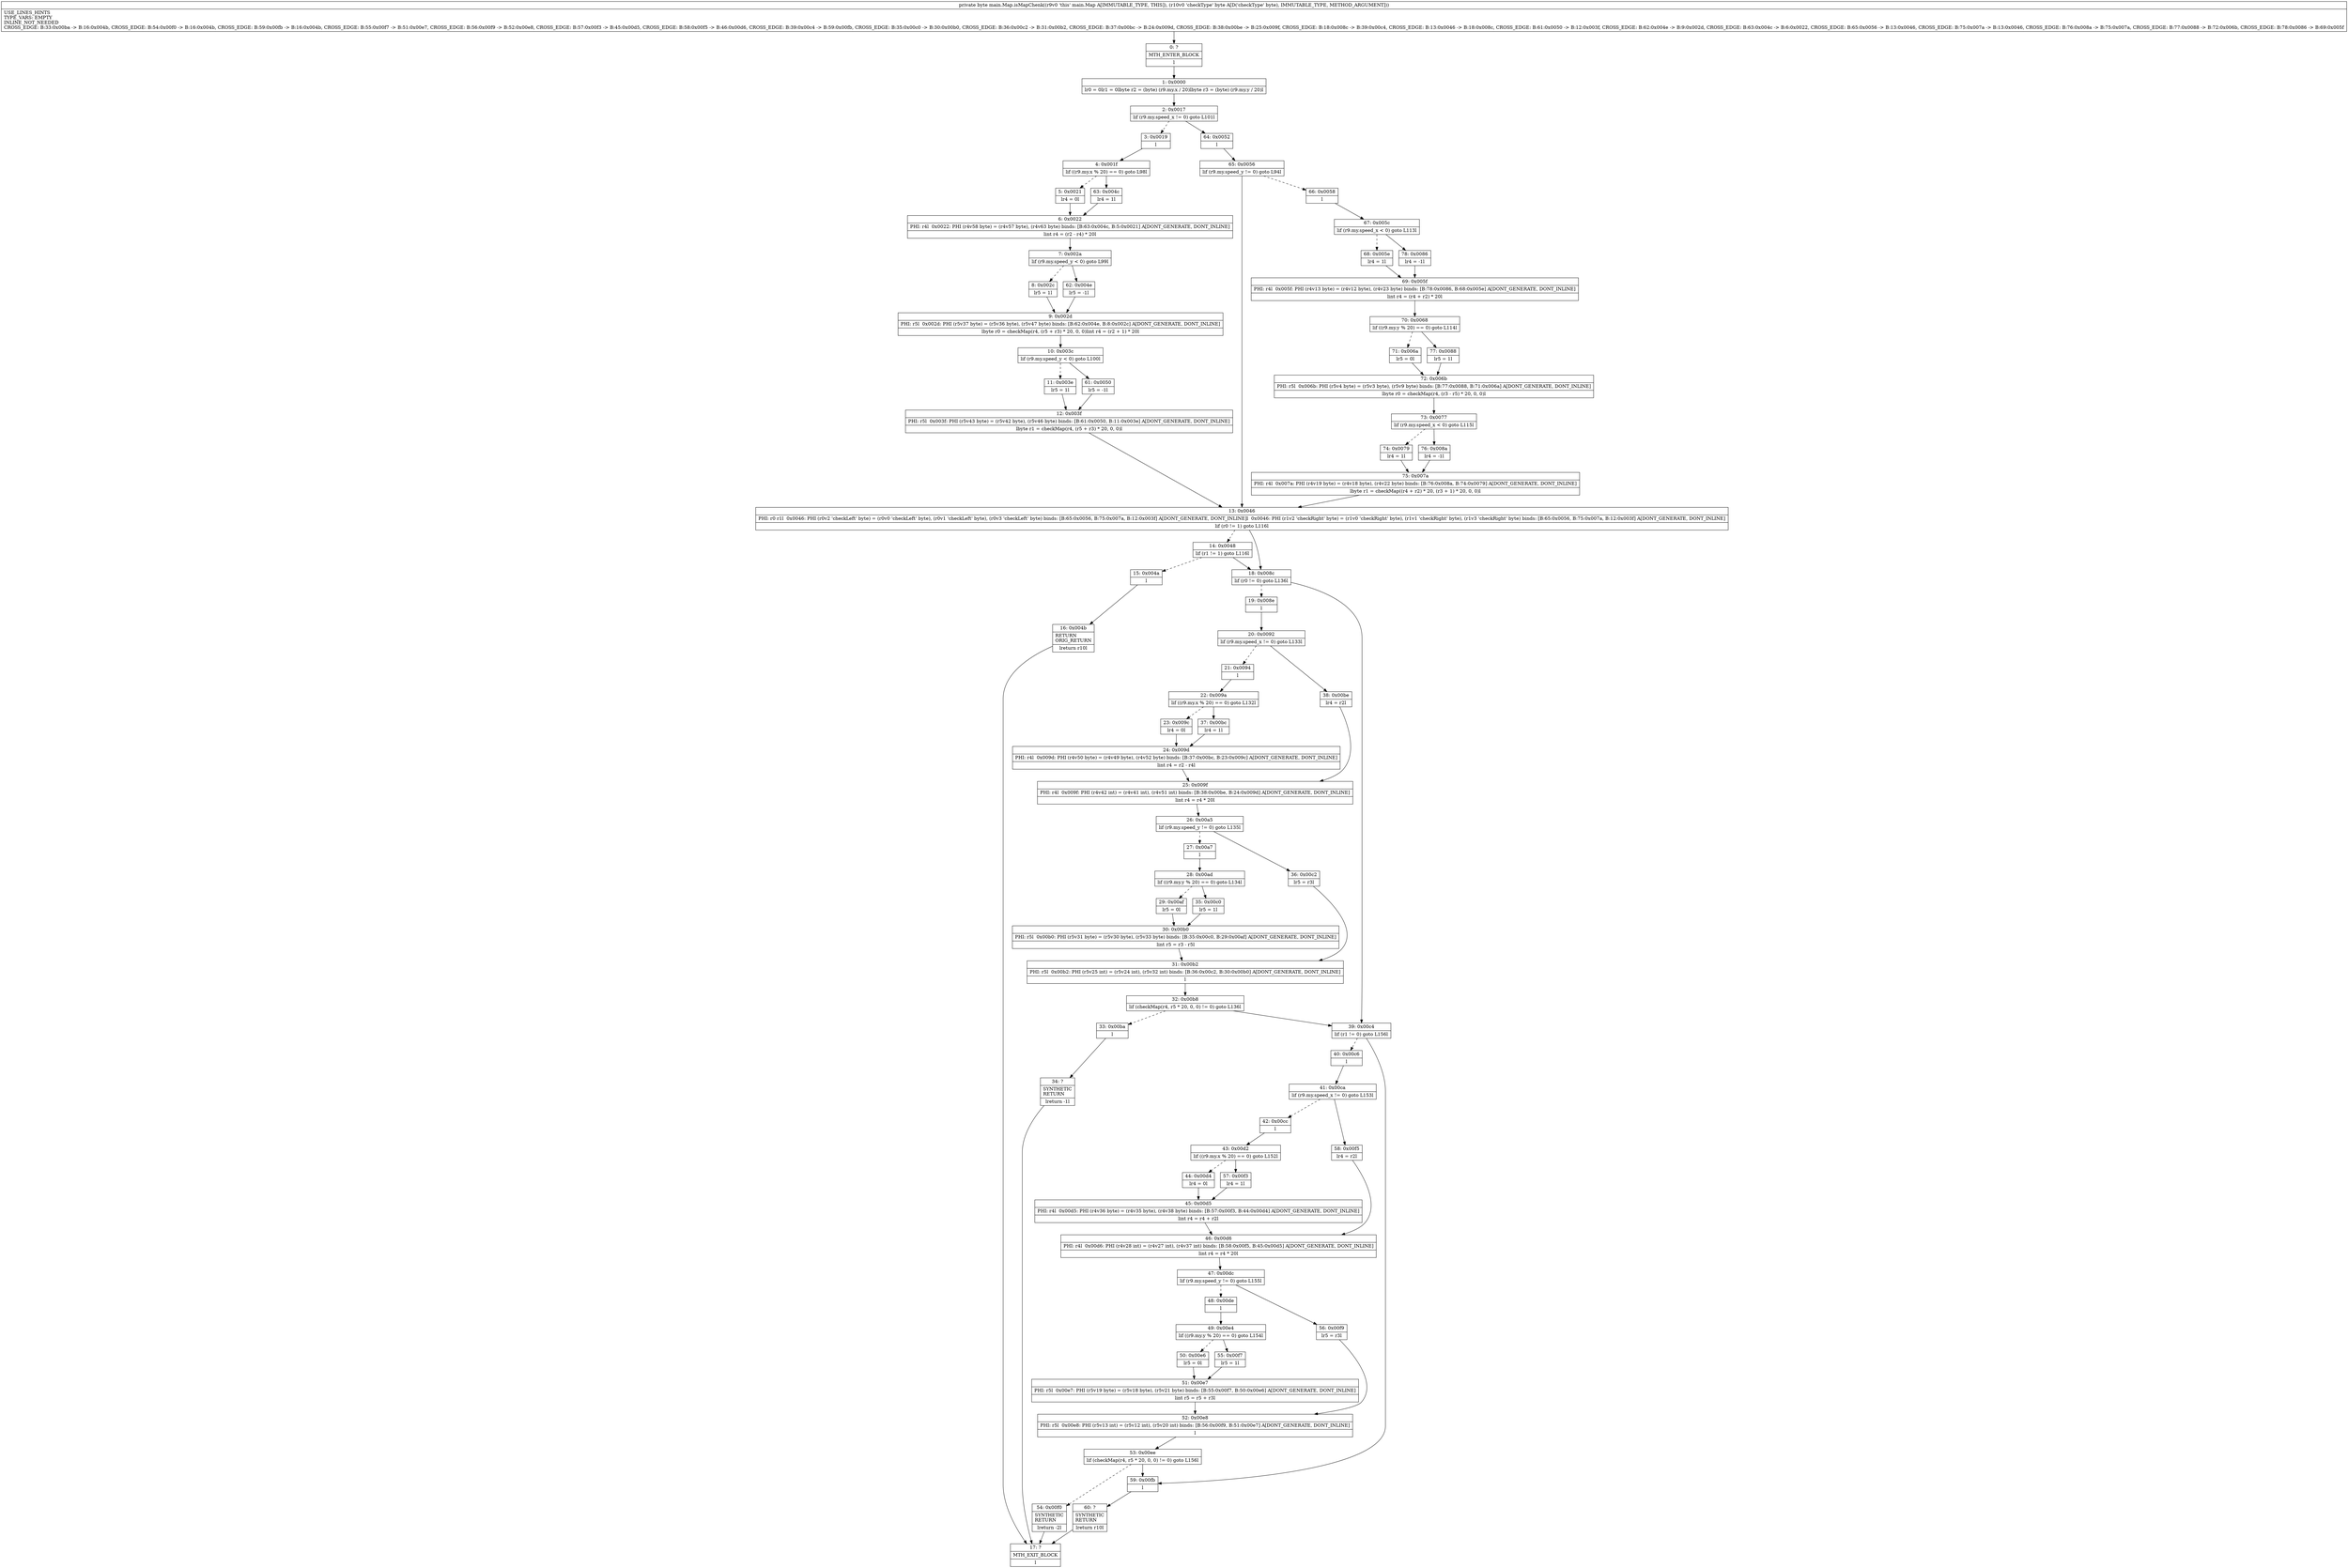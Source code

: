 digraph "CFG formain.Map.isMapChenk(B)B" {
Node_0 [shape=record,label="{0\:\ ?|MTH_ENTER_BLOCK\l|l}"];
Node_1 [shape=record,label="{1\:\ 0x0000|lr0 = 0lr1 = 0lbyte r2 = (byte) (r9.my.x \/ 20)lbyte r3 = (byte) (r9.my.y \/ 20)l}"];
Node_2 [shape=record,label="{2\:\ 0x0017|lif (r9.my.speed_x != 0) goto L101l}"];
Node_3 [shape=record,label="{3\:\ 0x0019|l}"];
Node_4 [shape=record,label="{4\:\ 0x001f|lif ((r9.my.x % 20) == 0) goto L98l}"];
Node_5 [shape=record,label="{5\:\ 0x0021|lr4 = 0l}"];
Node_6 [shape=record,label="{6\:\ 0x0022|PHI: r4l  0x0022: PHI (r4v58 byte) = (r4v57 byte), (r4v63 byte) binds: [B:63:0x004c, B:5:0x0021] A[DONT_GENERATE, DONT_INLINE]\l|lint r4 = (r2 \- r4) * 20l}"];
Node_7 [shape=record,label="{7\:\ 0x002a|lif (r9.my.speed_y \< 0) goto L99l}"];
Node_8 [shape=record,label="{8\:\ 0x002c|lr5 = 1l}"];
Node_9 [shape=record,label="{9\:\ 0x002d|PHI: r5l  0x002d: PHI (r5v37 byte) = (r5v36 byte), (r5v47 byte) binds: [B:62:0x004e, B:8:0x002c] A[DONT_GENERATE, DONT_INLINE]\l|lbyte r0 = checkMap(r4, (r5 + r3) * 20, 0, 0)lint r4 = (r2 + 1) * 20l}"];
Node_10 [shape=record,label="{10\:\ 0x003c|lif (r9.my.speed_y \< 0) goto L100l}"];
Node_11 [shape=record,label="{11\:\ 0x003e|lr5 = 1l}"];
Node_12 [shape=record,label="{12\:\ 0x003f|PHI: r5l  0x003f: PHI (r5v43 byte) = (r5v42 byte), (r5v46 byte) binds: [B:61:0x0050, B:11:0x003e] A[DONT_GENERATE, DONT_INLINE]\l|lbyte r1 = checkMap(r4, (r5 + r3) * 20, 0, 0)l}"];
Node_13 [shape=record,label="{13\:\ 0x0046|PHI: r0 r1l  0x0046: PHI (r0v2 'checkLeft' byte) = (r0v0 'checkLeft' byte), (r0v1 'checkLeft' byte), (r0v3 'checkLeft' byte) binds: [B:65:0x0056, B:75:0x007a, B:12:0x003f] A[DONT_GENERATE, DONT_INLINE]l  0x0046: PHI (r1v2 'checkRight' byte) = (r1v0 'checkRight' byte), (r1v1 'checkRight' byte), (r1v3 'checkRight' byte) binds: [B:65:0x0056, B:75:0x007a, B:12:0x003f] A[DONT_GENERATE, DONT_INLINE]\l|lif (r0 != 1) goto L116l}"];
Node_14 [shape=record,label="{14\:\ 0x0048|lif (r1 != 1) goto L116l}"];
Node_15 [shape=record,label="{15\:\ 0x004a|l}"];
Node_16 [shape=record,label="{16\:\ 0x004b|RETURN\lORIG_RETURN\l|lreturn r10l}"];
Node_17 [shape=record,label="{17\:\ ?|MTH_EXIT_BLOCK\l|l}"];
Node_18 [shape=record,label="{18\:\ 0x008c|lif (r0 != 0) goto L136l}"];
Node_19 [shape=record,label="{19\:\ 0x008e|l}"];
Node_20 [shape=record,label="{20\:\ 0x0092|lif (r9.my.speed_x != 0) goto L133l}"];
Node_21 [shape=record,label="{21\:\ 0x0094|l}"];
Node_22 [shape=record,label="{22\:\ 0x009a|lif ((r9.my.x % 20) == 0) goto L132l}"];
Node_23 [shape=record,label="{23\:\ 0x009c|lr4 = 0l}"];
Node_24 [shape=record,label="{24\:\ 0x009d|PHI: r4l  0x009d: PHI (r4v50 byte) = (r4v49 byte), (r4v52 byte) binds: [B:37:0x00bc, B:23:0x009c] A[DONT_GENERATE, DONT_INLINE]\l|lint r4 = r2 \- r4l}"];
Node_25 [shape=record,label="{25\:\ 0x009f|PHI: r4l  0x009f: PHI (r4v42 int) = (r4v41 int), (r4v51 int) binds: [B:38:0x00be, B:24:0x009d] A[DONT_GENERATE, DONT_INLINE]\l|lint r4 = r4 * 20l}"];
Node_26 [shape=record,label="{26\:\ 0x00a5|lif (r9.my.speed_y != 0) goto L135l}"];
Node_27 [shape=record,label="{27\:\ 0x00a7|l}"];
Node_28 [shape=record,label="{28\:\ 0x00ad|lif ((r9.my.y % 20) == 0) goto L134l}"];
Node_29 [shape=record,label="{29\:\ 0x00af|lr5 = 0l}"];
Node_30 [shape=record,label="{30\:\ 0x00b0|PHI: r5l  0x00b0: PHI (r5v31 byte) = (r5v30 byte), (r5v33 byte) binds: [B:35:0x00c0, B:29:0x00af] A[DONT_GENERATE, DONT_INLINE]\l|lint r5 = r3 \- r5l}"];
Node_31 [shape=record,label="{31\:\ 0x00b2|PHI: r5l  0x00b2: PHI (r5v25 int) = (r5v24 int), (r5v32 int) binds: [B:36:0x00c2, B:30:0x00b0] A[DONT_GENERATE, DONT_INLINE]\l|l}"];
Node_32 [shape=record,label="{32\:\ 0x00b8|lif (checkMap(r4, r5 * 20, 0, 0) != 0) goto L136l}"];
Node_33 [shape=record,label="{33\:\ 0x00ba|l}"];
Node_34 [shape=record,label="{34\:\ ?|SYNTHETIC\lRETURN\l|lreturn \-1l}"];
Node_35 [shape=record,label="{35\:\ 0x00c0|lr5 = 1l}"];
Node_36 [shape=record,label="{36\:\ 0x00c2|lr5 = r3l}"];
Node_37 [shape=record,label="{37\:\ 0x00bc|lr4 = 1l}"];
Node_38 [shape=record,label="{38\:\ 0x00be|lr4 = r2l}"];
Node_39 [shape=record,label="{39\:\ 0x00c4|lif (r1 != 0) goto L156l}"];
Node_40 [shape=record,label="{40\:\ 0x00c6|l}"];
Node_41 [shape=record,label="{41\:\ 0x00ca|lif (r9.my.speed_x != 0) goto L153l}"];
Node_42 [shape=record,label="{42\:\ 0x00cc|l}"];
Node_43 [shape=record,label="{43\:\ 0x00d2|lif ((r9.my.x % 20) == 0) goto L152l}"];
Node_44 [shape=record,label="{44\:\ 0x00d4|lr4 = 0l}"];
Node_45 [shape=record,label="{45\:\ 0x00d5|PHI: r4l  0x00d5: PHI (r4v36 byte) = (r4v35 byte), (r4v38 byte) binds: [B:57:0x00f3, B:44:0x00d4] A[DONT_GENERATE, DONT_INLINE]\l|lint r4 = r4 + r2l}"];
Node_46 [shape=record,label="{46\:\ 0x00d6|PHI: r4l  0x00d6: PHI (r4v28 int) = (r4v27 int), (r4v37 int) binds: [B:58:0x00f5, B:45:0x00d5] A[DONT_GENERATE, DONT_INLINE]\l|lint r4 = r4 * 20l}"];
Node_47 [shape=record,label="{47\:\ 0x00dc|lif (r9.my.speed_y != 0) goto L155l}"];
Node_48 [shape=record,label="{48\:\ 0x00de|l}"];
Node_49 [shape=record,label="{49\:\ 0x00e4|lif ((r9.my.y % 20) == 0) goto L154l}"];
Node_50 [shape=record,label="{50\:\ 0x00e6|lr5 = 0l}"];
Node_51 [shape=record,label="{51\:\ 0x00e7|PHI: r5l  0x00e7: PHI (r5v19 byte) = (r5v18 byte), (r5v21 byte) binds: [B:55:0x00f7, B:50:0x00e6] A[DONT_GENERATE, DONT_INLINE]\l|lint r5 = r5 + r3l}"];
Node_52 [shape=record,label="{52\:\ 0x00e8|PHI: r5l  0x00e8: PHI (r5v13 int) = (r5v12 int), (r5v20 int) binds: [B:56:0x00f9, B:51:0x00e7] A[DONT_GENERATE, DONT_INLINE]\l|l}"];
Node_53 [shape=record,label="{53\:\ 0x00ee|lif (checkMap(r4, r5 * 20, 0, 0) != 0) goto L156l}"];
Node_54 [shape=record,label="{54\:\ 0x00f0|SYNTHETIC\lRETURN\l|lreturn \-2l}"];
Node_55 [shape=record,label="{55\:\ 0x00f7|lr5 = 1l}"];
Node_56 [shape=record,label="{56\:\ 0x00f9|lr5 = r3l}"];
Node_57 [shape=record,label="{57\:\ 0x00f3|lr4 = 1l}"];
Node_58 [shape=record,label="{58\:\ 0x00f5|lr4 = r2l}"];
Node_59 [shape=record,label="{59\:\ 0x00fb|l}"];
Node_60 [shape=record,label="{60\:\ ?|SYNTHETIC\lRETURN\l|lreturn r10l}"];
Node_61 [shape=record,label="{61\:\ 0x0050|lr5 = \-1l}"];
Node_62 [shape=record,label="{62\:\ 0x004e|lr5 = \-1l}"];
Node_63 [shape=record,label="{63\:\ 0x004c|lr4 = 1l}"];
Node_64 [shape=record,label="{64\:\ 0x0052|l}"];
Node_65 [shape=record,label="{65\:\ 0x0056|lif (r9.my.speed_y != 0) goto L94l}"];
Node_66 [shape=record,label="{66\:\ 0x0058|l}"];
Node_67 [shape=record,label="{67\:\ 0x005c|lif (r9.my.speed_x \< 0) goto L113l}"];
Node_68 [shape=record,label="{68\:\ 0x005e|lr4 = 1l}"];
Node_69 [shape=record,label="{69\:\ 0x005f|PHI: r4l  0x005f: PHI (r4v13 byte) = (r4v12 byte), (r4v23 byte) binds: [B:78:0x0086, B:68:0x005e] A[DONT_GENERATE, DONT_INLINE]\l|lint r4 = (r4 + r2) * 20l}"];
Node_70 [shape=record,label="{70\:\ 0x0068|lif ((r9.my.y % 20) == 0) goto L114l}"];
Node_71 [shape=record,label="{71\:\ 0x006a|lr5 = 0l}"];
Node_72 [shape=record,label="{72\:\ 0x006b|PHI: r5l  0x006b: PHI (r5v4 byte) = (r5v3 byte), (r5v9 byte) binds: [B:77:0x0088, B:71:0x006a] A[DONT_GENERATE, DONT_INLINE]\l|lbyte r0 = checkMap(r4, (r3 \- r5) * 20, 0, 0)l}"];
Node_73 [shape=record,label="{73\:\ 0x0077|lif (r9.my.speed_x \< 0) goto L115l}"];
Node_74 [shape=record,label="{74\:\ 0x0079|lr4 = 1l}"];
Node_75 [shape=record,label="{75\:\ 0x007a|PHI: r4l  0x007a: PHI (r4v19 byte) = (r4v18 byte), (r4v22 byte) binds: [B:76:0x008a, B:74:0x0079] A[DONT_GENERATE, DONT_INLINE]\l|lbyte r1 = checkMap((r4 + r2) * 20, (r3 + 1) * 20, 0, 0)l}"];
Node_76 [shape=record,label="{76\:\ 0x008a|lr4 = \-1l}"];
Node_77 [shape=record,label="{77\:\ 0x0088|lr5 = 1l}"];
Node_78 [shape=record,label="{78\:\ 0x0086|lr4 = \-1l}"];
MethodNode[shape=record,label="{private byte main.Map.isMapChenk((r9v0 'this' main.Map A[IMMUTABLE_TYPE, THIS]), (r10v0 'checkType' byte A[D('checkType' byte), IMMUTABLE_TYPE, METHOD_ARGUMENT]))  | USE_LINES_HINTS\lTYPE_VARS: EMPTY\lINLINE_NOT_NEEDED\lCROSS_EDGE: B:33:0x00ba \-\> B:16:0x004b, CROSS_EDGE: B:54:0x00f0 \-\> B:16:0x004b, CROSS_EDGE: B:59:0x00fb \-\> B:16:0x004b, CROSS_EDGE: B:55:0x00f7 \-\> B:51:0x00e7, CROSS_EDGE: B:56:0x00f9 \-\> B:52:0x00e8, CROSS_EDGE: B:57:0x00f3 \-\> B:45:0x00d5, CROSS_EDGE: B:58:0x00f5 \-\> B:46:0x00d6, CROSS_EDGE: B:39:0x00c4 \-\> B:59:0x00fb, CROSS_EDGE: B:35:0x00c0 \-\> B:30:0x00b0, CROSS_EDGE: B:36:0x00c2 \-\> B:31:0x00b2, CROSS_EDGE: B:37:0x00bc \-\> B:24:0x009d, CROSS_EDGE: B:38:0x00be \-\> B:25:0x009f, CROSS_EDGE: B:18:0x008c \-\> B:39:0x00c4, CROSS_EDGE: B:13:0x0046 \-\> B:18:0x008c, CROSS_EDGE: B:61:0x0050 \-\> B:12:0x003f, CROSS_EDGE: B:62:0x004e \-\> B:9:0x002d, CROSS_EDGE: B:63:0x004c \-\> B:6:0x0022, CROSS_EDGE: B:65:0x0056 \-\> B:13:0x0046, CROSS_EDGE: B:75:0x007a \-\> B:13:0x0046, CROSS_EDGE: B:76:0x008a \-\> B:75:0x007a, CROSS_EDGE: B:77:0x0088 \-\> B:72:0x006b, CROSS_EDGE: B:78:0x0086 \-\> B:69:0x005f\l}"];
MethodNode -> Node_0;
Node_0 -> Node_1;
Node_1 -> Node_2;
Node_2 -> Node_3[style=dashed];
Node_2 -> Node_64;
Node_3 -> Node_4;
Node_4 -> Node_5[style=dashed];
Node_4 -> Node_63;
Node_5 -> Node_6;
Node_6 -> Node_7;
Node_7 -> Node_8[style=dashed];
Node_7 -> Node_62;
Node_8 -> Node_9;
Node_9 -> Node_10;
Node_10 -> Node_11[style=dashed];
Node_10 -> Node_61;
Node_11 -> Node_12;
Node_12 -> Node_13;
Node_13 -> Node_14[style=dashed];
Node_13 -> Node_18;
Node_14 -> Node_15[style=dashed];
Node_14 -> Node_18;
Node_15 -> Node_16;
Node_16 -> Node_17;
Node_18 -> Node_19[style=dashed];
Node_18 -> Node_39;
Node_19 -> Node_20;
Node_20 -> Node_21[style=dashed];
Node_20 -> Node_38;
Node_21 -> Node_22;
Node_22 -> Node_23[style=dashed];
Node_22 -> Node_37;
Node_23 -> Node_24;
Node_24 -> Node_25;
Node_25 -> Node_26;
Node_26 -> Node_27[style=dashed];
Node_26 -> Node_36;
Node_27 -> Node_28;
Node_28 -> Node_29[style=dashed];
Node_28 -> Node_35;
Node_29 -> Node_30;
Node_30 -> Node_31;
Node_31 -> Node_32;
Node_32 -> Node_33[style=dashed];
Node_32 -> Node_39;
Node_33 -> Node_34;
Node_34 -> Node_17;
Node_35 -> Node_30;
Node_36 -> Node_31;
Node_37 -> Node_24;
Node_38 -> Node_25;
Node_39 -> Node_40[style=dashed];
Node_39 -> Node_59;
Node_40 -> Node_41;
Node_41 -> Node_42[style=dashed];
Node_41 -> Node_58;
Node_42 -> Node_43;
Node_43 -> Node_44[style=dashed];
Node_43 -> Node_57;
Node_44 -> Node_45;
Node_45 -> Node_46;
Node_46 -> Node_47;
Node_47 -> Node_48[style=dashed];
Node_47 -> Node_56;
Node_48 -> Node_49;
Node_49 -> Node_50[style=dashed];
Node_49 -> Node_55;
Node_50 -> Node_51;
Node_51 -> Node_52;
Node_52 -> Node_53;
Node_53 -> Node_54[style=dashed];
Node_53 -> Node_59;
Node_54 -> Node_17;
Node_55 -> Node_51;
Node_56 -> Node_52;
Node_57 -> Node_45;
Node_58 -> Node_46;
Node_59 -> Node_60;
Node_60 -> Node_17;
Node_61 -> Node_12;
Node_62 -> Node_9;
Node_63 -> Node_6;
Node_64 -> Node_65;
Node_65 -> Node_13;
Node_65 -> Node_66[style=dashed];
Node_66 -> Node_67;
Node_67 -> Node_68[style=dashed];
Node_67 -> Node_78;
Node_68 -> Node_69;
Node_69 -> Node_70;
Node_70 -> Node_71[style=dashed];
Node_70 -> Node_77;
Node_71 -> Node_72;
Node_72 -> Node_73;
Node_73 -> Node_74[style=dashed];
Node_73 -> Node_76;
Node_74 -> Node_75;
Node_75 -> Node_13;
Node_76 -> Node_75;
Node_77 -> Node_72;
Node_78 -> Node_69;
}

